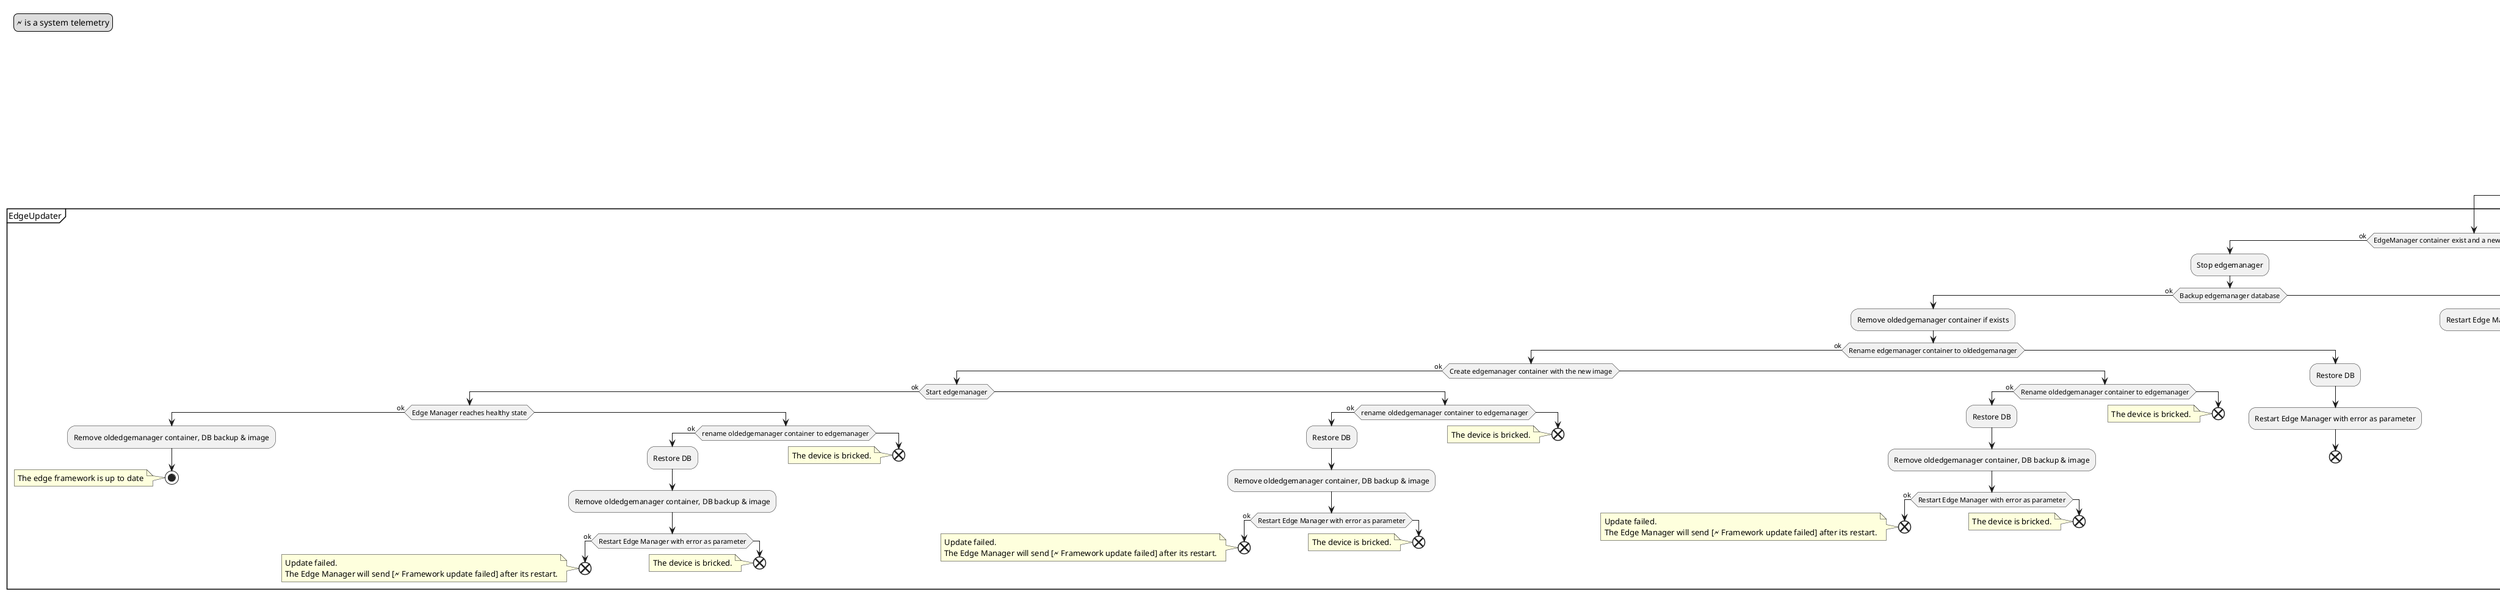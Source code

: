 @startuml
legend top left
🗲 is a system telemetry
endlegend

start
-> Twin update;
:🗲 Framework update in progress;
if (Pull New EdgeManager image) then (ok)
    ' If it fails we assume there is no edge updater on target
    : Remove all EdgeUpdater images;
    if (Pull EdgeUpdater image) then (ok)
        if (Run EdgeUpdater image) then (ok)
            partition EdgeUpdater {
                ' Preflight checks
                if (EdgeManager container exist and a new image is present localy) then (ok)
                    :Stop edgemanager;
                    if (Backup edgemanager database) then (ok)
                        ' If this one fails we assume there is no EM already present
                        :Remove oldedgemanager container if exists;
                        if(Rename edgemanager container to oldedgemanager) then (ok)
                            if (Create edgemanager container with the new image) then (ok)
                                if (Start edgemanager) then (ok)
                                    if(Edge Manager reaches healthy state) then (ok)
                                        ' No error handling here, we are done, it's best effort mode
                                        :Remove oldedgemanager container, DB backup & image;
                                        stop
                                        note left
                                        The edge framework is up to date
                                        end note
                                    else
                                        if(rename oldedgemanager container to edgemanager) then (ok)
                                            ' No error handling here, we are done, it's best effort mode
                                            :Restore DB;
                                            :Remove oldedgemanager container, DB backup & image;
                                            if(Restart Edge Manager with error as parameter) then (ok)
                                                end
                                                note left
                                                Update failed.
                                                The Edge Manager will send [🗲 Framework update failed] after its restart.
                                                end note
                                            else
                                                end
                                                note left
                                                The device is bricked.
                                                end note
                                            endif
                                        else
                                            end
                                            note left
                                            The device is bricked.
                                            end note
                                        endif
                                    endif
                                else
                                    if(rename oldedgemanager container to edgemanager) then (ok)
                                        ' No error handling here, we are done, it's best effort mode
                                        :Restore DB;
                                        :Remove oldedgemanager container, DB backup & image;
                                        if(Restart Edge Manager with error as parameter) then (ok)
                                            end
                                            note left
                                            Update failed.
                                            The Edge Manager will send [🗲 Framework update failed] after its restart.
                                            end note
                                        else
                                            end
                                            note left
                                            The device is bricked.
                                            end note
                                        endif
                                    else
                                        end
                                        note left
                                        The device is bricked.
                                        end note
                                    endif
                                endif
                            else
                                if(Rename oldedgemanager container to edgemanager) then (ok)
                                    ' No error handling here, we are done, it's best effort mode
                                    :Restore DB;
                                    :Remove oldedgemanager container, DB backup & image;
                                    if(Restart Edge Manager with error as parameter) then (ok)
                                        end
                                        note left
                                        Update failed.
                                        The Edge Manager will send [🗲 Framework update failed] after its restart.
                                        end note
                                    else
                                        end
                                        note left
                                        The device is bricked.
                                        end note
                                    endif
                                else
                                    end
                                    note left
                                    The device is bricked.
                                    end note
                                endif
                            endif
                        else
                            :Restore DB;
                            :Restart Edge Manager with error as parameter;
                            end
                        endif
                    else
                        :Restart Edge Manager with error as parameter;
                        end
                    endif
                else
                    :Restart Edge Manager with error as parameter;
                    end
                endif
            }
        else
            :🗲 Framework update failed;
            end
        endif
    else
        :🗲 Framework update failed;
        end
    endif
else
    :🗲 Framework update failed;
    end
endif
@enduml
